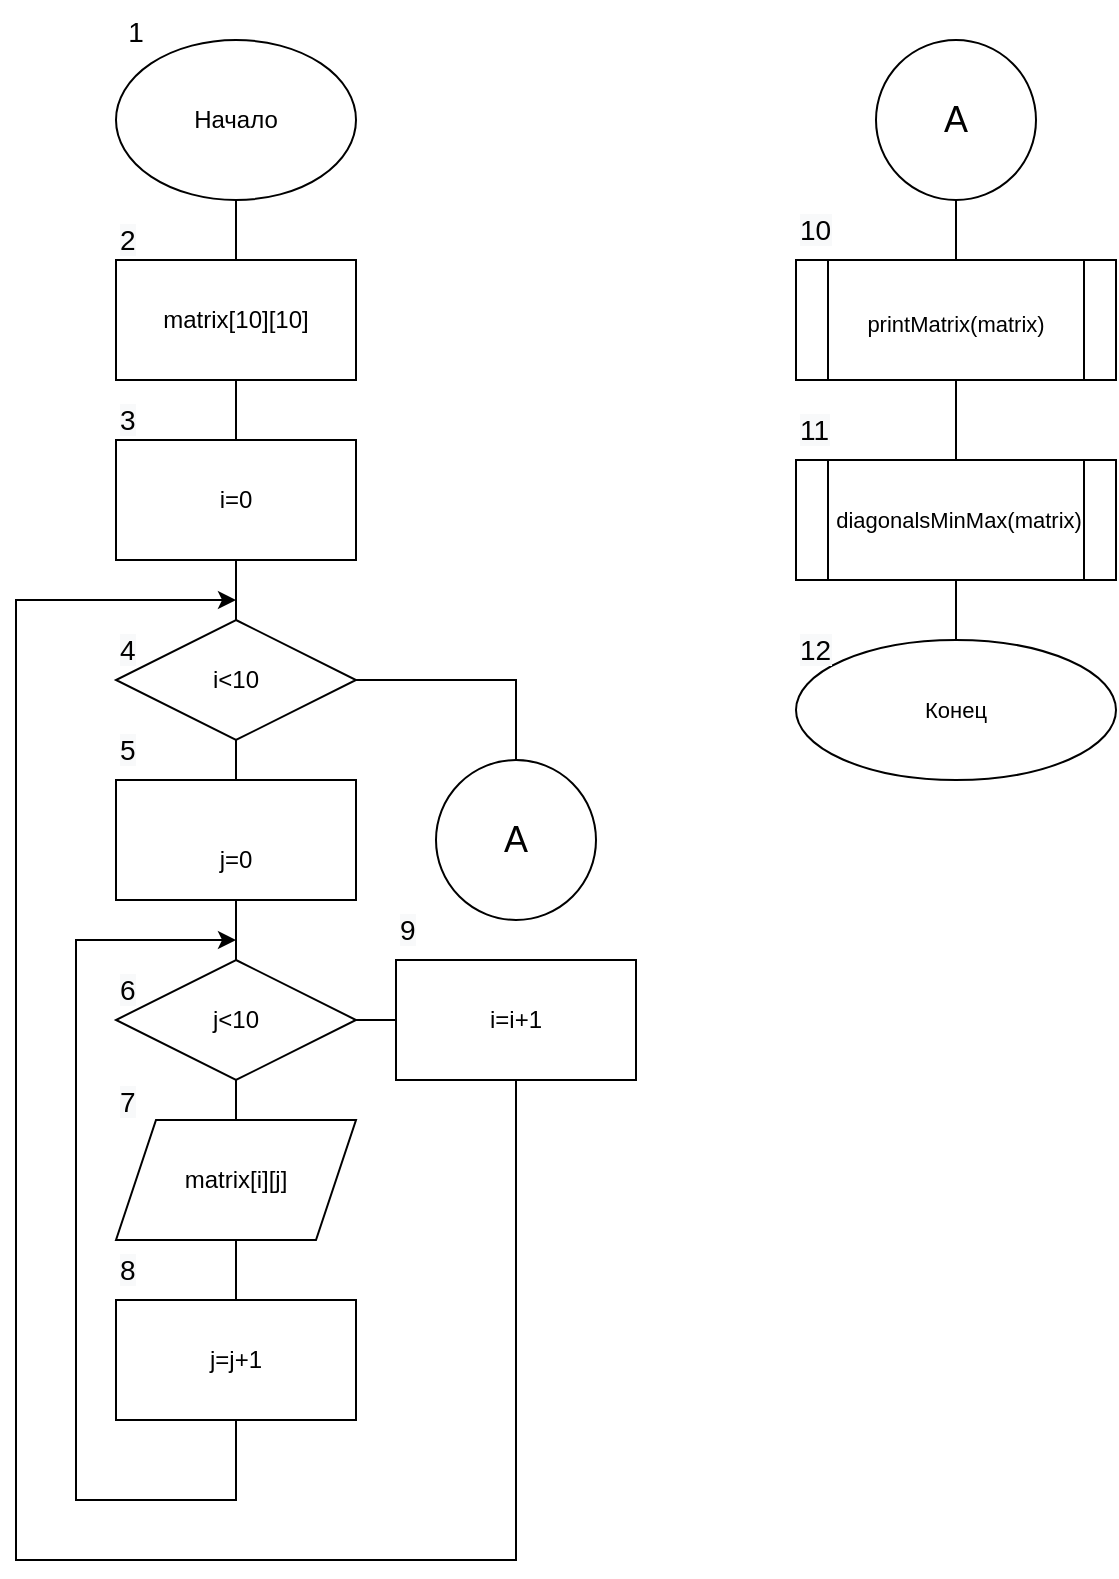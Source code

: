 <mxfile version="20.3.0" type="github" pages="3">
  <diagram id="1MXxQR1t4KhzLeFRlPVY" name="Page-1">
    <mxGraphModel dx="1038" dy="1716" grid="1" gridSize="10" guides="1" tooltips="1" connect="1" arrows="1" fold="1" page="1" pageScale="1" pageWidth="827" pageHeight="1169" math="0" shadow="0">
      <root>
        <mxCell id="0" />
        <mxCell id="1" parent="0" />
        <mxCell id="CyKZug_eMl7w6Z1lYdCM-4" value="Начало" style="ellipse;whiteSpace=wrap;html=1;" parent="1" vertex="1">
          <mxGeometry x="80" y="-1120" width="120" height="80" as="geometry" />
        </mxCell>
        <mxCell id="CyKZug_eMl7w6Z1lYdCM-5" value="" style="rounded=0;whiteSpace=wrap;html=1;" parent="1" vertex="1">
          <mxGeometry x="80" y="-1010" width="120" height="60" as="geometry" />
        </mxCell>
        <mxCell id="CyKZug_eMl7w6Z1lYdCM-8" value="" style="endArrow=none;html=1;rounded=0;exitX=0.5;exitY=0;exitDx=0;exitDy=0;entryX=0.5;entryY=1;entryDx=0;entryDy=0;" parent="1" source="CyKZug_eMl7w6Z1lYdCM-5" target="CyKZug_eMl7w6Z1lYdCM-4" edge="1">
          <mxGeometry width="50" height="50" relative="1" as="geometry">
            <mxPoint x="390" y="-940" as="sourcePoint" />
            <mxPoint x="440" y="-990" as="targetPoint" />
          </mxGeometry>
        </mxCell>
        <mxCell id="CyKZug_eMl7w6Z1lYdCM-10" value="matrix[10][10]" style="text;html=1;strokeColor=none;fillColor=none;align=center;verticalAlign=middle;whiteSpace=wrap;rounded=0;" parent="1" vertex="1">
          <mxGeometry x="100" y="-995" width="80" height="30" as="geometry" />
        </mxCell>
        <mxCell id="CyKZug_eMl7w6Z1lYdCM-11" value="" style="rounded=0;whiteSpace=wrap;html=1;" parent="1" vertex="1">
          <mxGeometry x="80" y="-920" width="120" height="60" as="geometry" />
        </mxCell>
        <mxCell id="CyKZug_eMl7w6Z1lYdCM-13" value="i=0" style="text;html=1;strokeColor=none;fillColor=none;align=center;verticalAlign=middle;whiteSpace=wrap;rounded=0;" parent="1" vertex="1">
          <mxGeometry x="110" y="-905" width="60" height="30" as="geometry" />
        </mxCell>
        <mxCell id="CyKZug_eMl7w6Z1lYdCM-14" value="" style="rounded=0;whiteSpace=wrap;html=1;" parent="1" vertex="1">
          <mxGeometry x="80" y="-750" width="120" height="60" as="geometry" />
        </mxCell>
        <mxCell id="CyKZug_eMl7w6Z1lYdCM-15" value="j=0" style="text;html=1;strokeColor=none;fillColor=none;align=center;verticalAlign=middle;whiteSpace=wrap;rounded=0;" parent="1" vertex="1">
          <mxGeometry x="110" y="-725" width="60" height="30" as="geometry" />
        </mxCell>
        <mxCell id="CyKZug_eMl7w6Z1lYdCM-16" value="i&amp;lt;10" style="rhombus;whiteSpace=wrap;html=1;" parent="1" vertex="1">
          <mxGeometry x="80" y="-830" width="120" height="60" as="geometry" />
        </mxCell>
        <mxCell id="CyKZug_eMl7w6Z1lYdCM-18" value="" style="endArrow=none;html=1;rounded=0;entryX=0.5;entryY=1;entryDx=0;entryDy=0;exitX=0.5;exitY=0;exitDx=0;exitDy=0;" parent="1" source="CyKZug_eMl7w6Z1lYdCM-14" target="CyKZug_eMl7w6Z1lYdCM-16" edge="1">
          <mxGeometry width="50" height="50" relative="1" as="geometry">
            <mxPoint x="390" y="-750" as="sourcePoint" />
            <mxPoint x="440" y="-800" as="targetPoint" />
          </mxGeometry>
        </mxCell>
        <mxCell id="CyKZug_eMl7w6Z1lYdCM-19" value="" style="endArrow=none;html=1;rounded=0;exitX=0.5;exitY=0;exitDx=0;exitDy=0;entryX=0.5;entryY=1;entryDx=0;entryDy=0;" parent="1" source="CyKZug_eMl7w6Z1lYdCM-16" target="CyKZug_eMl7w6Z1lYdCM-11" edge="1">
          <mxGeometry width="50" height="50" relative="1" as="geometry">
            <mxPoint x="390" y="-750" as="sourcePoint" />
            <mxPoint x="440" y="-800" as="targetPoint" />
          </mxGeometry>
        </mxCell>
        <mxCell id="CyKZug_eMl7w6Z1lYdCM-20" value="" style="endArrow=none;html=1;rounded=0;exitX=0.5;exitY=0;exitDx=0;exitDy=0;entryX=0.5;entryY=1;entryDx=0;entryDy=0;" parent="1" source="CyKZug_eMl7w6Z1lYdCM-11" target="CyKZug_eMl7w6Z1lYdCM-5" edge="1">
          <mxGeometry width="50" height="50" relative="1" as="geometry">
            <mxPoint x="390" y="-750" as="sourcePoint" />
            <mxPoint x="440" y="-800" as="targetPoint" />
          </mxGeometry>
        </mxCell>
        <mxCell id="CyKZug_eMl7w6Z1lYdCM-21" value="j&amp;lt;10" style="rhombus;whiteSpace=wrap;html=1;" parent="1" vertex="1">
          <mxGeometry x="80" y="-660" width="120" height="60" as="geometry" />
        </mxCell>
        <mxCell id="CyKZug_eMl7w6Z1lYdCM-22" value="matrix[i][j]" style="shape=parallelogram;perimeter=parallelogramPerimeter;whiteSpace=wrap;html=1;fixedSize=1;" parent="1" vertex="1">
          <mxGeometry x="80" y="-580" width="120" height="60" as="geometry" />
        </mxCell>
        <mxCell id="CyKZug_eMl7w6Z1lYdCM-34" style="edgeStyle=none;rounded=0;orthogonalLoop=1;jettySize=auto;html=1;exitX=0.5;exitY=1;exitDx=0;exitDy=0;" parent="1" source="CyKZug_eMl7w6Z1lYdCM-23" edge="1">
          <mxGeometry relative="1" as="geometry">
            <mxPoint x="140" y="-670" as="targetPoint" />
            <Array as="points">
              <mxPoint x="140" y="-390" />
              <mxPoint x="60" y="-390" />
              <mxPoint x="60" y="-670" />
            </Array>
          </mxGeometry>
        </mxCell>
        <mxCell id="CyKZug_eMl7w6Z1lYdCM-23" value="j=j+1" style="rounded=0;whiteSpace=wrap;html=1;" parent="1" vertex="1">
          <mxGeometry x="80" y="-490" width="120" height="60" as="geometry" />
        </mxCell>
        <mxCell id="CyKZug_eMl7w6Z1lYdCM-37" style="edgeStyle=none;rounded=0;orthogonalLoop=1;jettySize=auto;html=1;exitX=0.5;exitY=1;exitDx=0;exitDy=0;" parent="1" source="CyKZug_eMl7w6Z1lYdCM-24" edge="1">
          <mxGeometry relative="1" as="geometry">
            <mxPoint x="140" y="-840" as="targetPoint" />
            <Array as="points">
              <mxPoint x="280" y="-360" />
              <mxPoint x="30" y="-360" />
              <mxPoint x="30" y="-840" />
            </Array>
          </mxGeometry>
        </mxCell>
        <mxCell id="CyKZug_eMl7w6Z1lYdCM-24" value="i=i+1" style="rounded=0;whiteSpace=wrap;html=1;" parent="1" vertex="1">
          <mxGeometry x="220" y="-660" width="120" height="60" as="geometry" />
        </mxCell>
        <mxCell id="CyKZug_eMl7w6Z1lYdCM-28" value="" style="endArrow=none;html=1;rounded=0;exitX=0.5;exitY=1;exitDx=0;exitDy=0;entryX=0.5;entryY=0;entryDx=0;entryDy=0;" parent="1" source="CyKZug_eMl7w6Z1lYdCM-21" target="CyKZug_eMl7w6Z1lYdCM-22" edge="1">
          <mxGeometry width="50" height="50" relative="1" as="geometry">
            <mxPoint x="390" y="-510" as="sourcePoint" />
            <mxPoint x="440" y="-560" as="targetPoint" />
          </mxGeometry>
        </mxCell>
        <mxCell id="CyKZug_eMl7w6Z1lYdCM-30" value="" style="endArrow=none;html=1;rounded=0;exitX=0.5;exitY=1;exitDx=0;exitDy=0;entryX=0.5;entryY=0;entryDx=0;entryDy=0;" parent="1" source="CyKZug_eMl7w6Z1lYdCM-22" target="CyKZug_eMl7w6Z1lYdCM-23" edge="1">
          <mxGeometry width="50" height="50" relative="1" as="geometry">
            <mxPoint x="390" y="-510" as="sourcePoint" />
            <mxPoint x="440" y="-560" as="targetPoint" />
          </mxGeometry>
        </mxCell>
        <mxCell id="CyKZug_eMl7w6Z1lYdCM-35" value="" style="endArrow=none;html=1;rounded=0;exitX=0.5;exitY=0;exitDx=0;exitDy=0;entryX=0.5;entryY=1;entryDx=0;entryDy=0;" parent="1" source="CyKZug_eMl7w6Z1lYdCM-21" target="CyKZug_eMl7w6Z1lYdCM-14" edge="1">
          <mxGeometry width="50" height="50" relative="1" as="geometry">
            <mxPoint x="390" y="-510" as="sourcePoint" />
            <mxPoint x="440" y="-560" as="targetPoint" />
          </mxGeometry>
        </mxCell>
        <mxCell id="CyKZug_eMl7w6Z1lYdCM-36" value="" style="endArrow=none;html=1;rounded=0;exitX=1;exitY=0.5;exitDx=0;exitDy=0;entryX=0;entryY=0.5;entryDx=0;entryDy=0;" parent="1" source="CyKZug_eMl7w6Z1lYdCM-21" target="CyKZug_eMl7w6Z1lYdCM-24" edge="1">
          <mxGeometry width="50" height="50" relative="1" as="geometry">
            <mxPoint x="390" y="-610" as="sourcePoint" />
            <mxPoint x="440" y="-660" as="targetPoint" />
          </mxGeometry>
        </mxCell>
        <mxCell id="CyKZug_eMl7w6Z1lYdCM-38" value="" style="endArrow=none;html=1;rounded=0;exitX=1;exitY=0.5;exitDx=0;exitDy=0;entryX=0.5;entryY=0;entryDx=0;entryDy=0;" parent="1" source="CyKZug_eMl7w6Z1lYdCM-16" target="CyKZug_eMl7w6Z1lYdCM-39" edge="1">
          <mxGeometry width="50" height="50" relative="1" as="geometry">
            <mxPoint x="390" y="-710" as="sourcePoint" />
            <mxPoint x="320" y="-770" as="targetPoint" />
            <Array as="points">
              <mxPoint x="280" y="-800" />
            </Array>
          </mxGeometry>
        </mxCell>
        <mxCell id="CyKZug_eMl7w6Z1lYdCM-39" value="&lt;font style=&quot;font-size: 18px;&quot;&gt;A&lt;/font&gt;" style="ellipse;whiteSpace=wrap;html=1;aspect=fixed;" parent="1" vertex="1">
          <mxGeometry x="240" y="-760" width="80" height="80" as="geometry" />
        </mxCell>
        <mxCell id="CyKZug_eMl7w6Z1lYdCM-40" value="A" style="ellipse;whiteSpace=wrap;html=1;aspect=fixed;fontSize=18;" parent="1" vertex="1">
          <mxGeometry x="460" y="-1120" width="80" height="80" as="geometry" />
        </mxCell>
        <mxCell id="CyKZug_eMl7w6Z1lYdCM-41" value="&lt;font style=&quot;font-size: 11px;&quot;&gt;printMatrix(matrix)&lt;/font&gt;" style="shape=process;whiteSpace=wrap;html=1;backgroundOutline=1;fontSize=18;" parent="1" vertex="1">
          <mxGeometry x="420" y="-1010" width="160" height="60" as="geometry" />
        </mxCell>
        <mxCell id="CyKZug_eMl7w6Z1lYdCM-42" value="&amp;nbsp;diagonalsMinMax(matrix)" style="shape=process;whiteSpace=wrap;html=1;backgroundOutline=1;fontSize=11;" parent="1" vertex="1">
          <mxGeometry x="420" y="-910" width="160" height="60" as="geometry" />
        </mxCell>
        <mxCell id="CyKZug_eMl7w6Z1lYdCM-44" value="" style="endArrow=none;html=1;rounded=0;fontSize=11;exitX=0.5;exitY=1;exitDx=0;exitDy=0;entryX=0.5;entryY=0;entryDx=0;entryDy=0;" parent="1" source="CyKZug_eMl7w6Z1lYdCM-40" target="CyKZug_eMl7w6Z1lYdCM-41" edge="1">
          <mxGeometry width="50" height="50" relative="1" as="geometry">
            <mxPoint x="390" y="-810" as="sourcePoint" />
            <mxPoint x="440" y="-860" as="targetPoint" />
          </mxGeometry>
        </mxCell>
        <mxCell id="CyKZug_eMl7w6Z1lYdCM-45" value="" style="endArrow=none;html=1;rounded=0;fontSize=11;entryX=0.5;entryY=1;entryDx=0;entryDy=0;exitX=0.5;exitY=0;exitDx=0;exitDy=0;" parent="1" source="CyKZug_eMl7w6Z1lYdCM-42" target="CyKZug_eMl7w6Z1lYdCM-41" edge="1">
          <mxGeometry width="50" height="50" relative="1" as="geometry">
            <mxPoint x="390" y="-810" as="sourcePoint" />
            <mxPoint x="440" y="-860" as="targetPoint" />
          </mxGeometry>
        </mxCell>
        <mxCell id="CyKZug_eMl7w6Z1lYdCM-46" value="&lt;font style=&quot;font-size: 11px;&quot;&gt;Конец&lt;/font&gt;" style="ellipse;whiteSpace=wrap;html=1;fontSize=11;" parent="1" vertex="1">
          <mxGeometry x="420" y="-820" width="160" height="70" as="geometry" />
        </mxCell>
        <mxCell id="CyKZug_eMl7w6Z1lYdCM-47" value="" style="endArrow=none;html=1;rounded=0;fontSize=11;exitX=0.5;exitY=0;exitDx=0;exitDy=0;entryX=0.5;entryY=1;entryDx=0;entryDy=0;" parent="1" source="CyKZug_eMl7w6Z1lYdCM-46" target="CyKZug_eMl7w6Z1lYdCM-42" edge="1">
          <mxGeometry width="50" height="50" relative="1" as="geometry">
            <mxPoint x="390" y="-810" as="sourcePoint" />
            <mxPoint x="440" y="-860" as="targetPoint" />
          </mxGeometry>
        </mxCell>
        <mxCell id="tGJoKNRGr2ELQhd_dKFW-1" value="&lt;span style=&quot;font-size: 14px;&quot;&gt;1&lt;/span&gt;" style="text;html=1;strokeColor=none;fillColor=none;align=center;verticalAlign=middle;whiteSpace=wrap;rounded=0;fontSize=18;" vertex="1" parent="1">
          <mxGeometry x="60" y="-1140" width="60" height="30" as="geometry" />
        </mxCell>
        <mxCell id="tGJoKNRGr2ELQhd_dKFW-2" value="&lt;span style=&quot;color: rgb(0, 0, 0); font-family: Helvetica; font-size: 14px; font-style: normal; font-variant-ligatures: normal; font-variant-caps: normal; font-weight: 400; letter-spacing: normal; orphans: 2; text-align: center; text-indent: 0px; text-transform: none; widows: 2; word-spacing: 0px; -webkit-text-stroke-width: 0px; background-color: rgb(248, 249, 250); text-decoration-thickness: initial; text-decoration-style: initial; text-decoration-color: initial; float: none; display: inline !important;&quot;&gt;2&lt;/span&gt;" style="text;whiteSpace=wrap;html=1;fontSize=14;" vertex="1" parent="1">
          <mxGeometry x="80" y="-1035" width="40" height="40" as="geometry" />
        </mxCell>
        <mxCell id="tGJoKNRGr2ELQhd_dKFW-3" value="&lt;span style=&quot;color: rgb(0, 0, 0); font-family: Helvetica; font-size: 14px; font-style: normal; font-variant-ligatures: normal; font-variant-caps: normal; font-weight: 400; letter-spacing: normal; orphans: 2; text-align: center; text-indent: 0px; text-transform: none; widows: 2; word-spacing: 0px; -webkit-text-stroke-width: 0px; background-color: rgb(248, 249, 250); text-decoration-thickness: initial; text-decoration-style: initial; text-decoration-color: initial; float: none; display: inline !important;&quot;&gt;3&lt;/span&gt;" style="text;whiteSpace=wrap;html=1;fontSize=14;" vertex="1" parent="1">
          <mxGeometry x="80" y="-945" width="40" height="40" as="geometry" />
        </mxCell>
        <mxCell id="tGJoKNRGr2ELQhd_dKFW-4" value="&lt;span style=&quot;color: rgb(0, 0, 0); font-family: Helvetica; font-size: 14px; font-style: normal; font-variant-ligatures: normal; font-variant-caps: normal; font-weight: 400; letter-spacing: normal; orphans: 2; text-align: center; text-indent: 0px; text-transform: none; widows: 2; word-spacing: 0px; -webkit-text-stroke-width: 0px; background-color: rgb(248, 249, 250); text-decoration-thickness: initial; text-decoration-style: initial; text-decoration-color: initial; float: none; display: inline !important;&quot;&gt;4&lt;/span&gt;" style="text;whiteSpace=wrap;html=1;fontSize=14;" vertex="1" parent="1">
          <mxGeometry x="80" y="-830" width="40" height="40" as="geometry" />
        </mxCell>
        <mxCell id="tGJoKNRGr2ELQhd_dKFW-5" value="&lt;span style=&quot;color: rgb(0, 0, 0); font-family: Helvetica; font-size: 14px; font-style: normal; font-variant-ligatures: normal; font-variant-caps: normal; font-weight: 400; letter-spacing: normal; orphans: 2; text-align: center; text-indent: 0px; text-transform: none; widows: 2; word-spacing: 0px; -webkit-text-stroke-width: 0px; background-color: rgb(248, 249, 250); text-decoration-thickness: initial; text-decoration-style: initial; text-decoration-color: initial; float: none; display: inline !important;&quot;&gt;5&lt;/span&gt;" style="text;whiteSpace=wrap;html=1;fontSize=14;" vertex="1" parent="1">
          <mxGeometry x="80" y="-780" width="40" height="40" as="geometry" />
        </mxCell>
        <mxCell id="tGJoKNRGr2ELQhd_dKFW-6" value="&lt;span style=&quot;color: rgb(0, 0, 0); font-family: Helvetica; font-size: 14px; font-style: normal; font-variant-ligatures: normal; font-variant-caps: normal; font-weight: 400; letter-spacing: normal; orphans: 2; text-align: center; text-indent: 0px; text-transform: none; widows: 2; word-spacing: 0px; -webkit-text-stroke-width: 0px; background-color: rgb(248, 249, 250); text-decoration-thickness: initial; text-decoration-style: initial; text-decoration-color: initial; float: none; display: inline !important;&quot;&gt;6&lt;/span&gt;" style="text;whiteSpace=wrap;html=1;fontSize=14;" vertex="1" parent="1">
          <mxGeometry x="80" y="-660" width="40" height="40" as="geometry" />
        </mxCell>
        <mxCell id="tGJoKNRGr2ELQhd_dKFW-7" value="&lt;span style=&quot;color: rgb(0, 0, 0); font-family: Helvetica; font-size: 14px; font-style: normal; font-variant-ligatures: normal; font-variant-caps: normal; font-weight: 400; letter-spacing: normal; orphans: 2; text-align: center; text-indent: 0px; text-transform: none; widows: 2; word-spacing: 0px; -webkit-text-stroke-width: 0px; background-color: rgb(248, 249, 250); text-decoration-thickness: initial; text-decoration-style: initial; text-decoration-color: initial; float: none; display: inline !important;&quot;&gt;7&lt;/span&gt;" style="text;whiteSpace=wrap;html=1;fontSize=14;" vertex="1" parent="1">
          <mxGeometry x="80" y="-604" width="40" height="40" as="geometry" />
        </mxCell>
        <mxCell id="tGJoKNRGr2ELQhd_dKFW-8" value="&lt;span style=&quot;color: rgb(0, 0, 0); font-family: Helvetica; font-size: 14px; font-style: normal; font-variant-ligatures: normal; font-variant-caps: normal; font-weight: 400; letter-spacing: normal; orphans: 2; text-align: center; text-indent: 0px; text-transform: none; widows: 2; word-spacing: 0px; -webkit-text-stroke-width: 0px; background-color: rgb(248, 249, 250); text-decoration-thickness: initial; text-decoration-style: initial; text-decoration-color: initial; float: none; display: inline !important;&quot;&gt;8&lt;/span&gt;" style="text;whiteSpace=wrap;html=1;fontSize=14;" vertex="1" parent="1">
          <mxGeometry x="80" y="-520" width="40" height="40" as="geometry" />
        </mxCell>
        <mxCell id="tGJoKNRGr2ELQhd_dKFW-10" value="&lt;span style=&quot;color: rgb(0, 0, 0); font-family: Helvetica; font-size: 14px; font-style: normal; font-variant-ligatures: normal; font-variant-caps: normal; font-weight: 400; letter-spacing: normal; orphans: 2; text-align: center; text-indent: 0px; text-transform: none; widows: 2; word-spacing: 0px; -webkit-text-stroke-width: 0px; background-color: rgb(248, 249, 250); text-decoration-thickness: initial; text-decoration-style: initial; text-decoration-color: initial; float: none; display: inline !important;&quot;&gt;9&lt;/span&gt;" style="text;whiteSpace=wrap;html=1;fontSize=14;" vertex="1" parent="1">
          <mxGeometry x="220" y="-690" width="40" height="40" as="geometry" />
        </mxCell>
        <mxCell id="tGJoKNRGr2ELQhd_dKFW-11" value="&lt;span style=&quot;color: rgb(0, 0, 0); font-family: Helvetica; font-size: 14px; font-style: normal; font-variant-ligatures: normal; font-variant-caps: normal; font-weight: 400; letter-spacing: normal; orphans: 2; text-align: center; text-indent: 0px; text-transform: none; widows: 2; word-spacing: 0px; -webkit-text-stroke-width: 0px; background-color: rgb(248, 249, 250); text-decoration-thickness: initial; text-decoration-style: initial; text-decoration-color: initial; float: none; display: inline !important;&quot;&gt;10&lt;/span&gt;" style="text;whiteSpace=wrap;html=1;fontSize=14;" vertex="1" parent="1">
          <mxGeometry x="420" y="-1040" width="40" height="40" as="geometry" />
        </mxCell>
        <mxCell id="tGJoKNRGr2ELQhd_dKFW-12" value="&lt;span style=&quot;color: rgb(0, 0, 0); font-family: Helvetica; font-size: 14px; font-style: normal; font-variant-ligatures: normal; font-variant-caps: normal; font-weight: 400; letter-spacing: normal; orphans: 2; text-align: center; text-indent: 0px; text-transform: none; widows: 2; word-spacing: 0px; -webkit-text-stroke-width: 0px; background-color: rgb(248, 249, 250); text-decoration-thickness: initial; text-decoration-style: initial; text-decoration-color: initial; float: none; display: inline !important;&quot;&gt;11&lt;/span&gt;" style="text;whiteSpace=wrap;html=1;fontSize=14;" vertex="1" parent="1">
          <mxGeometry x="420" y="-940" width="40" height="40" as="geometry" />
        </mxCell>
        <mxCell id="tGJoKNRGr2ELQhd_dKFW-13" value="&lt;span style=&quot;color: rgb(0, 0, 0); font-family: Helvetica; font-size: 14px; font-style: normal; font-variant-ligatures: normal; font-variant-caps: normal; font-weight: 400; letter-spacing: normal; orphans: 2; text-align: center; text-indent: 0px; text-transform: none; widows: 2; word-spacing: 0px; -webkit-text-stroke-width: 0px; background-color: rgb(248, 249, 250); text-decoration-thickness: initial; text-decoration-style: initial; text-decoration-color: initial; float: none; display: inline !important;&quot;&gt;12&lt;/span&gt;" style="text;whiteSpace=wrap;html=1;fontSize=14;" vertex="1" parent="1">
          <mxGeometry x="420" y="-830" width="40" height="40" as="geometry" />
        </mxCell>
      </root>
    </mxGraphModel>
  </diagram>
  <diagram id="YRttyqy2Ba4MNuOloOUo" name="Page-2">
    <mxGraphModel dx="1038" dy="1716" grid="1" gridSize="10" guides="1" tooltips="1" connect="1" arrows="1" fold="1" page="1" pageScale="1" pageWidth="827" pageHeight="1169" math="0" shadow="0">
      <root>
        <mxCell id="0" />
        <mxCell id="1" parent="0" />
        <mxCell id="Y5o_uo8ENSqjdG4YeVco-1" value="" style="rounded=0;whiteSpace=wrap;html=1;" parent="1" vertex="1">
          <mxGeometry x="240" y="-920" width="160" height="60" as="geometry" />
        </mxCell>
        <mxCell id="Y5o_uo8ENSqjdG4YeVco-2" value="i=0" style="text;html=1;strokeColor=none;fillColor=none;align=center;verticalAlign=middle;whiteSpace=wrap;rounded=0;" parent="1" vertex="1">
          <mxGeometry x="290" y="-905" width="60" height="30" as="geometry" />
        </mxCell>
        <mxCell id="Y5o_uo8ENSqjdG4YeVco-3" value="" style="rounded=0;whiteSpace=wrap;html=1;" parent="1" vertex="1">
          <mxGeometry x="240" y="-740" width="160" height="60" as="geometry" />
        </mxCell>
        <mxCell id="Y5o_uo8ENSqjdG4YeVco-4" value="j=0" style="text;html=1;strokeColor=none;fillColor=none;align=center;verticalAlign=middle;whiteSpace=wrap;rounded=0;" parent="1" vertex="1">
          <mxGeometry x="290" y="-715" width="60" height="30" as="geometry" />
        </mxCell>
        <mxCell id="Y5o_uo8ENSqjdG4YeVco-5" value="i&amp;lt;10" style="rhombus;whiteSpace=wrap;html=1;" parent="1" vertex="1">
          <mxGeometry x="240" y="-820" width="160" height="60" as="geometry" />
        </mxCell>
        <mxCell id="Y5o_uo8ENSqjdG4YeVco-6" value="" style="endArrow=none;html=1;rounded=0;entryX=0.5;entryY=1;entryDx=0;entryDy=0;exitX=0.5;exitY=0;exitDx=0;exitDy=0;" parent="1" source="Y5o_uo8ENSqjdG4YeVco-3" target="Y5o_uo8ENSqjdG4YeVco-5" edge="1">
          <mxGeometry width="50" height="50" relative="1" as="geometry">
            <mxPoint x="570" y="-740" as="sourcePoint" />
            <mxPoint x="620" y="-790" as="targetPoint" />
          </mxGeometry>
        </mxCell>
        <mxCell id="Y5o_uo8ENSqjdG4YeVco-7" value="" style="endArrow=none;html=1;rounded=0;exitX=0.5;exitY=0;exitDx=0;exitDy=0;entryX=0.5;entryY=1;entryDx=0;entryDy=0;" parent="1" source="Y5o_uo8ENSqjdG4YeVco-5" target="Y5o_uo8ENSqjdG4YeVco-1" edge="1">
          <mxGeometry width="50" height="50" relative="1" as="geometry">
            <mxPoint x="570" y="-740" as="sourcePoint" />
            <mxPoint x="620" y="-790" as="targetPoint" />
          </mxGeometry>
        </mxCell>
        <mxCell id="Y5o_uo8ENSqjdG4YeVco-8" value="j&amp;lt;10" style="rhombus;whiteSpace=wrap;html=1;" parent="1" vertex="1">
          <mxGeometry x="240" y="-650" width="160" height="60" as="geometry" />
        </mxCell>
        <mxCell id="Y5o_uo8ENSqjdG4YeVco-9" value="matrix[i][j]" style="shape=parallelogram;perimeter=parallelogramPerimeter;whiteSpace=wrap;html=1;fixedSize=1;" parent="1" vertex="1">
          <mxGeometry x="240" y="-570" width="160" height="60" as="geometry" />
        </mxCell>
        <mxCell id="Y5o_uo8ENSqjdG4YeVco-10" style="edgeStyle=none;rounded=0;orthogonalLoop=1;jettySize=auto;html=1;exitX=0.5;exitY=1;exitDx=0;exitDy=0;" parent="1" source="Y5o_uo8ENSqjdG4YeVco-11" edge="1">
          <mxGeometry relative="1" as="geometry">
            <mxPoint x="320" y="-660" as="targetPoint" />
            <Array as="points">
              <mxPoint x="320" y="-390" />
              <mxPoint x="220" y="-390" />
              <mxPoint x="220" y="-660" />
            </Array>
          </mxGeometry>
        </mxCell>
        <mxCell id="Y5o_uo8ENSqjdG4YeVco-11" value="j=j+1" style="rounded=0;whiteSpace=wrap;html=1;" parent="1" vertex="1">
          <mxGeometry x="240" y="-480" width="160" height="60" as="geometry" />
        </mxCell>
        <mxCell id="Y5o_uo8ENSqjdG4YeVco-12" style="edgeStyle=none;rounded=0;orthogonalLoop=1;jettySize=auto;html=1;exitX=0.5;exitY=1;exitDx=0;exitDy=0;" parent="1" source="Y5o_uo8ENSqjdG4YeVco-13" edge="1">
          <mxGeometry relative="1" as="geometry">
            <mxPoint x="320" y="-830" as="targetPoint" />
            <Array as="points">
              <mxPoint x="500" y="-370" />
              <mxPoint x="200" y="-370" />
              <mxPoint x="200" y="-830" />
            </Array>
          </mxGeometry>
        </mxCell>
        <mxCell id="Y5o_uo8ENSqjdG4YeVco-13" value="i=i+1" style="rounded=0;whiteSpace=wrap;html=1;" parent="1" vertex="1">
          <mxGeometry x="420" y="-650" width="160" height="60" as="geometry" />
        </mxCell>
        <mxCell id="Y5o_uo8ENSqjdG4YeVco-14" value="" style="endArrow=none;html=1;rounded=0;exitX=0.5;exitY=1;exitDx=0;exitDy=0;entryX=0.5;entryY=0;entryDx=0;entryDy=0;" parent="1" source="Y5o_uo8ENSqjdG4YeVco-8" target="Y5o_uo8ENSqjdG4YeVco-9" edge="1">
          <mxGeometry width="50" height="50" relative="1" as="geometry">
            <mxPoint x="570" y="-500" as="sourcePoint" />
            <mxPoint x="620" y="-550" as="targetPoint" />
          </mxGeometry>
        </mxCell>
        <mxCell id="Y5o_uo8ENSqjdG4YeVco-15" value="" style="endArrow=none;html=1;rounded=0;exitX=0.5;exitY=1;exitDx=0;exitDy=0;entryX=0.5;entryY=0;entryDx=0;entryDy=0;" parent="1" source="Y5o_uo8ENSqjdG4YeVco-9" target="Y5o_uo8ENSqjdG4YeVco-11" edge="1">
          <mxGeometry width="50" height="50" relative="1" as="geometry">
            <mxPoint x="570" y="-500" as="sourcePoint" />
            <mxPoint x="620" y="-550" as="targetPoint" />
          </mxGeometry>
        </mxCell>
        <mxCell id="Y5o_uo8ENSqjdG4YeVco-16" value="" style="endArrow=none;html=1;rounded=0;exitX=0.5;exitY=0;exitDx=0;exitDy=0;entryX=0.5;entryY=1;entryDx=0;entryDy=0;" parent="1" source="Y5o_uo8ENSqjdG4YeVco-8" target="Y5o_uo8ENSqjdG4YeVco-3" edge="1">
          <mxGeometry width="50" height="50" relative="1" as="geometry">
            <mxPoint x="570" y="-500" as="sourcePoint" />
            <mxPoint x="620" y="-550" as="targetPoint" />
          </mxGeometry>
        </mxCell>
        <mxCell id="Y5o_uo8ENSqjdG4YeVco-17" value="" style="endArrow=none;html=1;rounded=0;exitX=1;exitY=0.5;exitDx=0;exitDy=0;entryX=0;entryY=0.5;entryDx=0;entryDy=0;" parent="1" source="Y5o_uo8ENSqjdG4YeVco-8" target="Y5o_uo8ENSqjdG4YeVco-13" edge="1">
          <mxGeometry width="50" height="50" relative="1" as="geometry">
            <mxPoint x="570" y="-600" as="sourcePoint" />
            <mxPoint x="620" y="-650" as="targetPoint" />
          </mxGeometry>
        </mxCell>
        <mxCell id="Y5o_uo8ENSqjdG4YeVco-18" value="" style="endArrow=none;html=1;rounded=0;exitX=1;exitY=0.5;exitDx=0;exitDy=0;" parent="1" source="Y5o_uo8ENSqjdG4YeVco-5" edge="1">
          <mxGeometry width="50" height="50" relative="1" as="geometry">
            <mxPoint x="570" y="-700" as="sourcePoint" />
            <mxPoint x="500" y="-760" as="targetPoint" />
            <Array as="points">
              <mxPoint x="500" y="-790" />
            </Array>
          </mxGeometry>
        </mxCell>
        <mxCell id="Mac2xJaLCtgPkS7XNPWy-1" value="printMatrix(int matrix[10][10])" style="ellipse;whiteSpace=wrap;html=1;fontSize=11;" parent="1" vertex="1">
          <mxGeometry x="240" y="-1010" width="160" height="70" as="geometry" />
        </mxCell>
        <mxCell id="Mac2xJaLCtgPkS7XNPWy-3" value="Конец" style="ellipse;whiteSpace=wrap;html=1;fontSize=11;" parent="1" vertex="1">
          <mxGeometry x="420" y="-760" width="160" height="70" as="geometry" />
        </mxCell>
        <mxCell id="Mac2xJaLCtgPkS7XNPWy-4" value="" style="endArrow=none;html=1;rounded=0;fontSize=11;entryX=0.5;entryY=1;entryDx=0;entryDy=0;exitX=0.5;exitY=0;exitDx=0;exitDy=0;" parent="1" source="Y5o_uo8ENSqjdG4YeVco-1" target="Mac2xJaLCtgPkS7XNPWy-1" edge="1">
          <mxGeometry width="50" height="50" relative="1" as="geometry">
            <mxPoint x="90" y="-900" as="sourcePoint" />
            <mxPoint x="140" y="-950" as="targetPoint" />
          </mxGeometry>
        </mxCell>
        <mxCell id="3DoI-zRPFKKXqYBMyMtr-1" value="&lt;span style=&quot;color: rgb(0, 0, 0); font-family: Helvetica; font-size: 14px; font-style: normal; font-variant-ligatures: normal; font-variant-caps: normal; font-weight: 400; letter-spacing: normal; orphans: 2; text-align: center; text-indent: 0px; text-transform: none; widows: 2; word-spacing: 0px; -webkit-text-stroke-width: 0px; background-color: rgb(248, 249, 250); text-decoration-thickness: initial; text-decoration-style: initial; text-decoration-color: initial; float: none; display: inline !important;&quot;&gt;13&lt;/span&gt;" style="text;whiteSpace=wrap;html=1;fontSize=14;" vertex="1" parent="1">
          <mxGeometry x="250" y="-945" height="40" as="geometry" />
        </mxCell>
        <mxCell id="lsn80cibgsQnazsczWAg-1" value="&lt;span style=&quot;color: rgb(0, 0, 0); font-family: Helvetica; font-size: 14px; font-style: normal; font-variant-ligatures: normal; font-variant-caps: normal; font-weight: 400; letter-spacing: normal; orphans: 2; text-align: center; text-indent: 0px; text-transform: none; widows: 2; word-spacing: 0px; -webkit-text-stroke-width: 0px; background-color: rgb(248, 249, 250); text-decoration-thickness: initial; text-decoration-style: initial; text-decoration-color: initial; float: none; display: inline !important;&quot;&gt;14&lt;/span&gt;" style="text;whiteSpace=wrap;html=1;fontSize=14;" vertex="1" parent="1">
          <mxGeometry x="240" y="-820" width="40" height="40" as="geometry" />
        </mxCell>
        <mxCell id="lsn80cibgsQnazsczWAg-2" value="&lt;div style=&quot;text-align: center;&quot;&gt;15&lt;/div&gt;" style="text;whiteSpace=wrap;html=1;fontSize=14;" vertex="1" parent="1">
          <mxGeometry x="240" y="-770" width="40" height="40" as="geometry" />
        </mxCell>
        <mxCell id="lsn80cibgsQnazsczWAg-3" value="&lt;span style=&quot;color: rgb(0, 0, 0); font-family: Helvetica; font-size: 14px; font-style: normal; font-variant-ligatures: normal; font-variant-caps: normal; font-weight: 400; letter-spacing: normal; orphans: 2; text-align: center; text-indent: 0px; text-transform: none; widows: 2; word-spacing: 0px; -webkit-text-stroke-width: 0px; background-color: rgb(248, 249, 250); text-decoration-thickness: initial; text-decoration-style: initial; text-decoration-color: initial; float: none; display: inline !important;&quot;&gt;16&lt;/span&gt;" style="text;whiteSpace=wrap;html=1;fontSize=14;" vertex="1" parent="1">
          <mxGeometry x="240" y="-650" width="40" height="40" as="geometry" />
        </mxCell>
        <mxCell id="lsn80cibgsQnazsczWAg-4" value="&lt;span style=&quot;color: rgb(0, 0, 0); font-family: Helvetica; font-size: 14px; font-style: normal; font-variant-ligatures: normal; font-variant-caps: normal; font-weight: 400; letter-spacing: normal; orphans: 2; text-align: center; text-indent: 0px; text-transform: none; widows: 2; word-spacing: 0px; -webkit-text-stroke-width: 0px; background-color: rgb(248, 249, 250); text-decoration-thickness: initial; text-decoration-style: initial; text-decoration-color: initial; float: none; display: inline !important;&quot;&gt;17&lt;/span&gt;" style="text;whiteSpace=wrap;html=1;fontSize=14;" vertex="1" parent="1">
          <mxGeometry x="240" y="-590" width="40" height="40" as="geometry" />
        </mxCell>
        <mxCell id="lsn80cibgsQnazsczWAg-5" value="&lt;span style=&quot;color: rgb(0, 0, 0); font-family: Helvetica; font-size: 14px; font-style: normal; font-variant-ligatures: normal; font-variant-caps: normal; font-weight: 400; letter-spacing: normal; orphans: 2; text-align: center; text-indent: 0px; text-transform: none; widows: 2; word-spacing: 0px; -webkit-text-stroke-width: 0px; background-color: rgb(248, 249, 250); text-decoration-thickness: initial; text-decoration-style: initial; text-decoration-color: initial; float: none; display: inline !important;&quot;&gt;18&lt;/span&gt;" style="text;whiteSpace=wrap;html=1;fontSize=14;" vertex="1" parent="1">
          <mxGeometry x="240" y="-510" width="40" height="40" as="geometry" />
        </mxCell>
        <mxCell id="lsn80cibgsQnazsczWAg-6" value="&lt;span style=&quot;color: rgb(0, 0, 0); font-family: Helvetica; font-size: 14px; font-style: normal; font-variant-ligatures: normal; font-variant-caps: normal; font-weight: 400; letter-spacing: normal; orphans: 2; text-align: center; text-indent: 0px; text-transform: none; widows: 2; word-spacing: 0px; -webkit-text-stroke-width: 0px; background-color: rgb(248, 249, 250); text-decoration-thickness: initial; text-decoration-style: initial; text-decoration-color: initial; float: none; display: inline !important;&quot;&gt;19&lt;/span&gt;" style="text;whiteSpace=wrap;html=1;fontSize=14;" vertex="1" parent="1">
          <mxGeometry x="414" y="-680" width="40" height="40" as="geometry" />
        </mxCell>
      </root>
    </mxGraphModel>
  </diagram>
  <diagram id="dBgsFoUH9Z-WMiMNJNLW" name="Page-3">
    <mxGraphModel dx="1221" dy="1813" grid="1" gridSize="10" guides="1" tooltips="1" connect="1" arrows="1" fold="1" page="1" pageScale="1" pageWidth="827" pageHeight="1169" math="0" shadow="0">
      <root>
        <mxCell id="0" />
        <mxCell id="1" parent="0" />
        <mxCell id="2hTFmVIW4Jd26uyD2nNo-1" value="" style="rounded=0;whiteSpace=wrap;html=1;" vertex="1" parent="1">
          <mxGeometry x="240" y="-350" width="160" height="60" as="geometry" />
        </mxCell>
        <mxCell id="2hTFmVIW4Jd26uyD2nNo-2" value="i=1" style="text;html=1;strokeColor=none;fillColor=none;align=center;verticalAlign=middle;whiteSpace=wrap;rounded=0;" vertex="1" parent="1">
          <mxGeometry x="290" y="-335" width="60" height="30" as="geometry" />
        </mxCell>
        <mxCell id="2hTFmVIW4Jd26uyD2nNo-3" value="" style="rounded=0;whiteSpace=wrap;html=1;" vertex="1" parent="1">
          <mxGeometry x="240" y="-170" width="160" height="60" as="geometry" />
        </mxCell>
        <mxCell id="2hTFmVIW4Jd26uyD2nNo-4" value="j=1" style="text;html=1;strokeColor=none;fillColor=none;align=center;verticalAlign=middle;whiteSpace=wrap;rounded=0;" vertex="1" parent="1">
          <mxGeometry x="290" y="-145" width="60" height="30" as="geometry" />
        </mxCell>
        <mxCell id="2hTFmVIW4Jd26uyD2nNo-5" value="i&amp;lt;n" style="rhombus;whiteSpace=wrap;html=1;" vertex="1" parent="1">
          <mxGeometry x="240" y="-250" width="160" height="60" as="geometry" />
        </mxCell>
        <mxCell id="2hTFmVIW4Jd26uyD2nNo-6" value="" style="endArrow=none;html=1;rounded=0;entryX=0.5;entryY=1;entryDx=0;entryDy=0;exitX=0.5;exitY=0;exitDx=0;exitDy=0;" edge="1" parent="1" source="2hTFmVIW4Jd26uyD2nNo-3" target="2hTFmVIW4Jd26uyD2nNo-5">
          <mxGeometry width="50" height="50" relative="1" as="geometry">
            <mxPoint x="570" y="-170" as="sourcePoint" />
            <mxPoint x="620" y="-220" as="targetPoint" />
          </mxGeometry>
        </mxCell>
        <mxCell id="2hTFmVIW4Jd26uyD2nNo-7" value="" style="endArrow=none;html=1;rounded=0;exitX=0.5;exitY=0;exitDx=0;exitDy=0;entryX=0.5;entryY=1;entryDx=0;entryDy=0;" edge="1" parent="1" source="2hTFmVIW4Jd26uyD2nNo-5" target="2hTFmVIW4Jd26uyD2nNo-1">
          <mxGeometry width="50" height="50" relative="1" as="geometry">
            <mxPoint x="570" y="-170" as="sourcePoint" />
            <mxPoint x="620" y="-220" as="targetPoint" />
          </mxGeometry>
        </mxCell>
        <mxCell id="2hTFmVIW4Jd26uyD2nNo-8" value="j&amp;lt;n" style="rhombus;whiteSpace=wrap;html=1;" vertex="1" parent="1">
          <mxGeometry x="240" y="-80" width="160" height="60" as="geometry" />
        </mxCell>
        <mxCell id="2hTFmVIW4Jd26uyD2nNo-10" style="edgeStyle=none;rounded=0;orthogonalLoop=1;jettySize=auto;html=1;exitX=0.5;exitY=1;exitDx=0;exitDy=0;" edge="1" parent="1" source="2hTFmVIW4Jd26uyD2nNo-11">
          <mxGeometry relative="1" as="geometry">
            <mxPoint x="320" y="-90" as="targetPoint" />
            <Array as="points">
              <mxPoint x="320" y="1010" />
              <mxPoint x="220" y="1010" />
              <mxPoint x="220" y="-90" />
            </Array>
          </mxGeometry>
        </mxCell>
        <mxCell id="2hTFmVIW4Jd26uyD2nNo-11" value="j=j+1" style="rounded=0;whiteSpace=wrap;html=1;" vertex="1" parent="1">
          <mxGeometry x="240" y="930" width="160" height="60" as="geometry" />
        </mxCell>
        <mxCell id="2hTFmVIW4Jd26uyD2nNo-12" style="edgeStyle=none;rounded=0;orthogonalLoop=1;jettySize=auto;html=1;exitX=0.5;exitY=1;exitDx=0;exitDy=0;" edge="1" parent="1" source="2hTFmVIW4Jd26uyD2nNo-13">
          <mxGeometry relative="1" as="geometry">
            <mxPoint x="320" y="-260" as="targetPoint" />
            <Array as="points">
              <mxPoint x="500" y="1030" />
              <mxPoint x="350" y="1030" />
              <mxPoint x="200" y="1030" />
              <mxPoint x="200" y="-260" />
            </Array>
          </mxGeometry>
        </mxCell>
        <mxCell id="2hTFmVIW4Jd26uyD2nNo-13" value="i=i+1" style="rounded=0;whiteSpace=wrap;html=1;" vertex="1" parent="1">
          <mxGeometry x="420" y="-80" width="160" height="60" as="geometry" />
        </mxCell>
        <mxCell id="2hTFmVIW4Jd26uyD2nNo-14" value="" style="endArrow=none;html=1;rounded=0;exitX=0.5;exitY=1;exitDx=0;exitDy=0;entryX=0.5;entryY=0;entryDx=0;entryDy=0;" edge="1" parent="1" source="2hTFmVIW4Jd26uyD2nNo-8" target="b7NBwk-AkZfB3AFS1rDW-1">
          <mxGeometry width="50" height="50" relative="1" as="geometry">
            <mxPoint x="570" y="70" as="sourcePoint" />
            <mxPoint x="320" as="targetPoint" />
          </mxGeometry>
        </mxCell>
        <mxCell id="2hTFmVIW4Jd26uyD2nNo-15" value="" style="endArrow=none;html=1;rounded=0;exitX=0.5;exitY=1;exitDx=0;exitDy=0;entryX=0.5;entryY=0;entryDx=0;entryDy=0;" edge="1" parent="1" target="2hTFmVIW4Jd26uyD2nNo-11">
          <mxGeometry width="50" height="50" relative="1" as="geometry">
            <mxPoint x="320" y="60" as="sourcePoint" />
            <mxPoint x="620" y="20" as="targetPoint" />
          </mxGeometry>
        </mxCell>
        <mxCell id="2hTFmVIW4Jd26uyD2nNo-16" value="" style="endArrow=none;html=1;rounded=0;exitX=0.5;exitY=0;exitDx=0;exitDy=0;entryX=0.5;entryY=1;entryDx=0;entryDy=0;" edge="1" parent="1" source="2hTFmVIW4Jd26uyD2nNo-8" target="2hTFmVIW4Jd26uyD2nNo-3">
          <mxGeometry width="50" height="50" relative="1" as="geometry">
            <mxPoint x="570" y="70" as="sourcePoint" />
            <mxPoint x="620" y="20" as="targetPoint" />
          </mxGeometry>
        </mxCell>
        <mxCell id="2hTFmVIW4Jd26uyD2nNo-17" value="" style="endArrow=none;html=1;rounded=0;exitX=1;exitY=0.5;exitDx=0;exitDy=0;entryX=0;entryY=0.5;entryDx=0;entryDy=0;" edge="1" parent="1" source="2hTFmVIW4Jd26uyD2nNo-8" target="2hTFmVIW4Jd26uyD2nNo-13">
          <mxGeometry width="50" height="50" relative="1" as="geometry">
            <mxPoint x="570" y="-30" as="sourcePoint" />
            <mxPoint x="620" y="-80" as="targetPoint" />
          </mxGeometry>
        </mxCell>
        <mxCell id="2hTFmVIW4Jd26uyD2nNo-18" value="" style="endArrow=none;html=1;rounded=0;exitX=1;exitY=0.5;exitDx=0;exitDy=0;" edge="1" parent="1" source="2hTFmVIW4Jd26uyD2nNo-5">
          <mxGeometry width="50" height="50" relative="1" as="geometry">
            <mxPoint x="570" y="-130" as="sourcePoint" />
            <mxPoint x="500" y="-190" as="targetPoint" />
            <Array as="points">
              <mxPoint x="500" y="-220" />
            </Array>
          </mxGeometry>
        </mxCell>
        <mxCell id="2hTFmVIW4Jd26uyD2nNo-19" value="diagonalsMinMax(int mat[10][10])" style="ellipse;whiteSpace=wrap;html=1;fontSize=11;" vertex="1" parent="1">
          <mxGeometry x="240" y="-1160" width="160" height="70" as="geometry" />
        </mxCell>
        <mxCell id="Lktk6TPZVvL7QRdFnqv--1" value="n = sizeof(*mat) / 4;" style="rounded=0;whiteSpace=wrap;html=1;" vertex="1" parent="1">
          <mxGeometry x="240" y="-710" width="160" height="60" as="geometry" />
        </mxCell>
        <mxCell id="Lktk6TPZVvL7QRdFnqv--3" value="col1=0" style="rounded=0;whiteSpace=wrap;html=1;" vertex="1" parent="1">
          <mxGeometry x="240" y="-980" width="160" height="60" as="geometry" />
        </mxCell>
        <mxCell id="Lktk6TPZVvL7QRdFnqv--4" value="" style="endArrow=none;html=1;rounded=0;entryX=0.5;entryY=1;entryDx=0;entryDy=0;" edge="1" parent="1" target="Lktk6TPZVvL7QRdFnqv--3">
          <mxGeometry width="50" height="50" relative="1" as="geometry">
            <mxPoint x="320" y="-890" as="sourcePoint" />
            <mxPoint x="60" y="-830" as="targetPoint" />
          </mxGeometry>
        </mxCell>
        <mxCell id="Lktk6TPZVvL7QRdFnqv--5" value="row2=0" style="rounded=0;whiteSpace=wrap;html=1;" vertex="1" parent="1">
          <mxGeometry x="240" y="-890" width="160" height="60" as="geometry" />
        </mxCell>
        <mxCell id="Lktk6TPZVvL7QRdFnqv--6" value="" style="endArrow=none;html=1;rounded=0;entryX=0.5;entryY=1;entryDx=0;entryDy=0;" edge="1" parent="1" target="Lktk6TPZVvL7QRdFnqv--5">
          <mxGeometry width="50" height="50" relative="1" as="geometry">
            <mxPoint x="320" y="-780" as="sourcePoint" />
            <mxPoint x="140" y="-730" as="targetPoint" />
          </mxGeometry>
        </mxCell>
        <mxCell id="Lktk6TPZVvL7QRdFnqv--7" value="row1=0" style="rounded=0;whiteSpace=wrap;html=1;" vertex="1" parent="1">
          <mxGeometry x="240" y="-1070" width="160" height="60" as="geometry" />
        </mxCell>
        <mxCell id="Lktk6TPZVvL7QRdFnqv--8" value="" style="endArrow=none;html=1;rounded=0;entryX=0.5;entryY=1;entryDx=0;entryDy=0;exitX=0.5;exitY=0;exitDx=0;exitDy=0;" edge="1" parent="1" target="Lktk6TPZVvL7QRdFnqv--7" source="Lktk6TPZVvL7QRdFnqv--3">
          <mxGeometry width="50" height="50" relative="1" as="geometry">
            <mxPoint x="220" y="-980" as="sourcePoint" />
            <mxPoint x="40" y="-930" as="targetPoint" />
          </mxGeometry>
        </mxCell>
        <mxCell id="Lktk6TPZVvL7QRdFnqv--11" value="col2=0" style="rounded=0;whiteSpace=wrap;html=1;" vertex="1" parent="1">
          <mxGeometry x="240" y="-800" width="160" height="60" as="geometry" />
        </mxCell>
        <mxCell id="GRMUkdLbaHXz7lRbPsnw-1" value="" style="endArrow=none;html=1;rounded=0;entryX=0.5;entryY=1;entryDx=0;entryDy=0;exitX=0.5;exitY=0;exitDx=0;exitDy=0;" edge="1" parent="1" source="Lktk6TPZVvL7QRdFnqv--7" target="2hTFmVIW4Jd26uyD2nNo-19">
          <mxGeometry width="50" height="50" relative="1" as="geometry">
            <mxPoint x="410" y="-890" as="sourcePoint" />
            <mxPoint x="460" y="-940" as="targetPoint" />
          </mxGeometry>
        </mxCell>
        <mxCell id="GRMUkdLbaHXz7lRbPsnw-2" value="" style="endArrow=none;html=1;rounded=0;exitX=0.5;exitY=1;exitDx=0;exitDy=0;entryX=0.5;entryY=0;entryDx=0;entryDy=0;" edge="1" parent="1" source="Lktk6TPZVvL7QRdFnqv--11" target="Lktk6TPZVvL7QRdFnqv--1">
          <mxGeometry width="50" height="50" relative="1" as="geometry">
            <mxPoint x="410" y="-790" as="sourcePoint" />
            <mxPoint x="460" y="-840" as="targetPoint" />
          </mxGeometry>
        </mxCell>
        <mxCell id="GRMUkdLbaHXz7lRbPsnw-4" value="n==0" style="rhombus;whiteSpace=wrap;html=1;" vertex="1" parent="1">
          <mxGeometry x="240" y="-620" width="160" height="60" as="geometry" />
        </mxCell>
        <mxCell id="GRMUkdLbaHXz7lRbPsnw-5" value="" style="endArrow=none;html=1;rounded=0;entryX=0.5;entryY=1;entryDx=0;entryDy=0;exitX=0.5;exitY=0;exitDx=0;exitDy=0;" edge="1" parent="1" source="GRMUkdLbaHXz7lRbPsnw-4" target="Lktk6TPZVvL7QRdFnqv--1">
          <mxGeometry width="50" height="50" relative="1" as="geometry">
            <mxPoint x="170" y="-610" as="sourcePoint" />
            <mxPoint x="220" y="-660" as="targetPoint" />
          </mxGeometry>
        </mxCell>
        <mxCell id="sndM1sh_EYcWGzedrm4O-2" value="return" style="ellipse;whiteSpace=wrap;html=1;fontSize=11;" vertex="1" parent="1">
          <mxGeometry x="444" y="-625" width="160" height="70" as="geometry" />
        </mxCell>
        <mxCell id="sndM1sh_EYcWGzedrm4O-3" value="" style="endArrow=none;html=1;rounded=0;exitX=1;exitY=0.5;exitDx=0;exitDy=0;entryX=0;entryY=0.5;entryDx=0;entryDy=0;" edge="1" parent="1" source="GRMUkdLbaHXz7lRbPsnw-4" target="sndM1sh_EYcWGzedrm4O-2">
          <mxGeometry width="50" height="50" relative="1" as="geometry">
            <mxPoint x="410" y="-530" as="sourcePoint" />
            <mxPoint x="460" y="-580" as="targetPoint" />
          </mxGeometry>
        </mxCell>
        <mxCell id="sndM1sh_EYcWGzedrm4O-4" value="True" style="text;html=1;strokeColor=none;fillColor=none;align=center;verticalAlign=middle;whiteSpace=wrap;rounded=0;" vertex="1" parent="1">
          <mxGeometry x="390" y="-614" width="60" height="30" as="geometry" />
        </mxCell>
        <mxCell id="sndM1sh_EYcWGzedrm4O-5" value="secondaryMin = mat[n - 1][0]" style="rounded=0;whiteSpace=wrap;html=1;" vertex="1" parent="1">
          <mxGeometry x="240" y="-440" width="160" height="60" as="geometry" />
        </mxCell>
        <mxCell id="sndM1sh_EYcWGzedrm4O-6" value="principalMax = mat[0][0]" style="rounded=0;whiteSpace=wrap;html=1;" vertex="1" parent="1">
          <mxGeometry x="240" y="-530" width="160" height="60" as="geometry" />
        </mxCell>
        <mxCell id="sndM1sh_EYcWGzedrm4O-7" value="" style="endArrow=none;html=1;rounded=0;exitX=0.5;exitY=1;exitDx=0;exitDy=0;entryX=0.5;entryY=0;entryDx=0;entryDy=0;" edge="1" parent="1" source="sndM1sh_EYcWGzedrm4O-6" target="sndM1sh_EYcWGzedrm4O-5">
          <mxGeometry width="50" height="50" relative="1" as="geometry">
            <mxPoint x="410" y="-550" as="sourcePoint" />
            <mxPoint x="460" y="-600" as="targetPoint" />
          </mxGeometry>
        </mxCell>
        <mxCell id="sndM1sh_EYcWGzedrm4O-8" value="" style="endArrow=none;html=1;rounded=0;entryX=0.5;entryY=1;entryDx=0;entryDy=0;exitX=0.5;exitY=0;exitDx=0;exitDy=0;" edge="1" parent="1" source="sndM1sh_EYcWGzedrm4O-6" target="GRMUkdLbaHXz7lRbPsnw-4">
          <mxGeometry width="50" height="50" relative="1" as="geometry">
            <mxPoint x="100" y="-570" as="sourcePoint" />
            <mxPoint x="150" y="-620" as="targetPoint" />
          </mxGeometry>
        </mxCell>
        <mxCell id="b7NBwk-AkZfB3AFS1rDW-1" value="i==j" style="rhombus;whiteSpace=wrap;html=1;" vertex="1" parent="1">
          <mxGeometry x="240" y="10" width="160" height="60" as="geometry" />
        </mxCell>
        <mxCell id="b7NBwk-AkZfB3AFS1rDW-2" value="mat[i][j] &amp;gt; principalMax" style="rhombus;whiteSpace=wrap;html=1;" vertex="1" parent="1">
          <mxGeometry x="240" y="90" width="160" height="60" as="geometry" />
        </mxCell>
        <mxCell id="b7NBwk-AkZfB3AFS1rDW-3" value="" style="rounded=0;whiteSpace=wrap;html=1;" vertex="1" parent="1">
          <mxGeometry x="240" y="360" width="160" height="60" as="geometry" />
        </mxCell>
        <mxCell id="b7NBwk-AkZfB3AFS1rDW-4" value="&amp;nbsp;col1 = j" style="text;html=1;strokeColor=none;fillColor=none;align=center;verticalAlign=middle;whiteSpace=wrap;rounded=0;" vertex="1" parent="1">
          <mxGeometry x="290" y="375" width="60" height="30" as="geometry" />
        </mxCell>
        <mxCell id="b7NBwk-AkZfB3AFS1rDW-5" value="row1 = i" style="rounded=0;whiteSpace=wrap;html=1;" vertex="1" parent="1">
          <mxGeometry x="240" y="270" width="160" height="60" as="geometry" />
        </mxCell>
        <mxCell id="b7NBwk-AkZfB3AFS1rDW-6" value="principalMax = mat[i][j]" style="rounded=0;whiteSpace=wrap;html=1;" vertex="1" parent="1">
          <mxGeometry x="240" y="180" width="160" height="60" as="geometry" />
        </mxCell>
        <mxCell id="b7NBwk-AkZfB3AFS1rDW-7" value="" style="endArrow=none;html=1;rounded=0;exitX=0.5;exitY=1;exitDx=0;exitDy=0;entryX=0.5;entryY=0;entryDx=0;entryDy=0;" edge="1" parent="1" source="b7NBwk-AkZfB3AFS1rDW-6" target="b7NBwk-AkZfB3AFS1rDW-5">
          <mxGeometry width="50" height="50" relative="1" as="geometry">
            <mxPoint x="410" y="220" as="sourcePoint" />
            <mxPoint x="460" y="170" as="targetPoint" />
          </mxGeometry>
        </mxCell>
        <mxCell id="b7NBwk-AkZfB3AFS1rDW-8" value="" style="endArrow=none;html=1;rounded=0;entryX=1;entryY=0.5;entryDx=0;entryDy=0;" edge="1" parent="1" target="b7NBwk-AkZfB3AFS1rDW-1">
          <mxGeometry width="50" height="50" relative="1" as="geometry">
            <mxPoint x="320" y="450" as="sourcePoint" />
            <mxPoint x="460" y="270" as="targetPoint" />
            <Array as="points">
              <mxPoint x="450" y="450" />
              <mxPoint x="450" y="40" />
            </Array>
          </mxGeometry>
        </mxCell>
        <mxCell id="b7NBwk-AkZfB3AFS1rDW-9" value="False" style="text;html=1;strokeColor=none;fillColor=none;align=center;verticalAlign=middle;whiteSpace=wrap;rounded=0;" vertex="1" parent="1">
          <mxGeometry x="390" y="10" width="60" height="30" as="geometry" />
        </mxCell>
        <mxCell id="b7NBwk-AkZfB3AFS1rDW-10" value="" style="endArrow=none;html=1;rounded=0;entryX=1;entryY=0.5;entryDx=0;entryDy=0;" edge="1" parent="1" target="b7NBwk-AkZfB3AFS1rDW-2">
          <mxGeometry width="50" height="50" relative="1" as="geometry">
            <mxPoint x="320" y="430" as="sourcePoint" />
            <mxPoint x="460" y="270" as="targetPoint" />
            <Array as="points">
              <mxPoint x="420" y="430" />
              <mxPoint x="420" y="120" />
            </Array>
          </mxGeometry>
        </mxCell>
        <mxCell id="b7NBwk-AkZfB3AFS1rDW-11" value="(i + j) == (n - 1)" style="rhombus;whiteSpace=wrap;html=1;" vertex="1" parent="1">
          <mxGeometry x="240" y="470" width="160" height="60" as="geometry" />
        </mxCell>
        <mxCell id="b7NBwk-AkZfB3AFS1rDW-12" value="mat[i][j] &amp;lt; secondaryMin" style="rhombus;whiteSpace=wrap;html=1;" vertex="1" parent="1">
          <mxGeometry x="240" y="550" width="160" height="60" as="geometry" />
        </mxCell>
        <mxCell id="b7NBwk-AkZfB3AFS1rDW-13" value="" style="rounded=0;whiteSpace=wrap;html=1;" vertex="1" parent="1">
          <mxGeometry x="240" y="820" width="160" height="60" as="geometry" />
        </mxCell>
        <mxCell id="b7NBwk-AkZfB3AFS1rDW-14" value="&amp;nbsp;col2 = j" style="text;html=1;strokeColor=none;fillColor=none;align=center;verticalAlign=middle;whiteSpace=wrap;rounded=0;" vertex="1" parent="1">
          <mxGeometry x="290" y="830" width="60" height="30" as="geometry" />
        </mxCell>
        <mxCell id="b7NBwk-AkZfB3AFS1rDW-15" value="row2 = i" style="rounded=0;whiteSpace=wrap;html=1;" vertex="1" parent="1">
          <mxGeometry x="240" y="730" width="160" height="60" as="geometry" />
        </mxCell>
        <mxCell id="b7NBwk-AkZfB3AFS1rDW-16" value="&amp;nbsp;secondaryMin = mat[i][j]" style="rounded=0;whiteSpace=wrap;html=1;" vertex="1" parent="1">
          <mxGeometry x="240" y="640" width="160" height="60" as="geometry" />
        </mxCell>
        <mxCell id="b7NBwk-AkZfB3AFS1rDW-17" value="" style="endArrow=none;html=1;rounded=0;exitX=0.5;exitY=1;exitDx=0;exitDy=0;entryX=0.5;entryY=0;entryDx=0;entryDy=0;" edge="1" parent="1" source="b7NBwk-AkZfB3AFS1rDW-16" target="b7NBwk-AkZfB3AFS1rDW-15">
          <mxGeometry width="50" height="50" relative="1" as="geometry">
            <mxPoint x="410" y="670" as="sourcePoint" />
            <mxPoint x="460" y="620" as="targetPoint" />
          </mxGeometry>
        </mxCell>
        <mxCell id="b7NBwk-AkZfB3AFS1rDW-18" value="" style="endArrow=none;html=1;rounded=0;entryX=1;entryY=0.5;entryDx=0;entryDy=0;" edge="1" parent="1" target="b7NBwk-AkZfB3AFS1rDW-11">
          <mxGeometry width="50" height="50" relative="1" as="geometry">
            <mxPoint x="320" y="910" as="sourcePoint" />
            <mxPoint x="460" y="720" as="targetPoint" />
            <Array as="points">
              <mxPoint x="450" y="910" />
              <mxPoint x="450" y="500" />
            </Array>
          </mxGeometry>
        </mxCell>
        <mxCell id="b7NBwk-AkZfB3AFS1rDW-19" value="False" style="text;html=1;strokeColor=none;fillColor=none;align=center;verticalAlign=middle;whiteSpace=wrap;rounded=0;" vertex="1" parent="1">
          <mxGeometry x="390" y="470" width="60" height="30" as="geometry" />
        </mxCell>
        <mxCell id="b7NBwk-AkZfB3AFS1rDW-20" value="" style="endArrow=none;html=1;rounded=0;entryX=1;entryY=0.5;entryDx=0;entryDy=0;" edge="1" parent="1" target="b7NBwk-AkZfB3AFS1rDW-12">
          <mxGeometry width="50" height="50" relative="1" as="geometry">
            <mxPoint x="320" y="890" as="sourcePoint" />
            <mxPoint x="460" y="720" as="targetPoint" />
            <Array as="points">
              <mxPoint x="420" y="890" />
              <mxPoint x="420" y="580" />
            </Array>
          </mxGeometry>
        </mxCell>
        <mxCell id="b7NBwk-AkZfB3AFS1rDW-21" value="False" style="text;html=1;strokeColor=none;fillColor=none;align=center;verticalAlign=middle;whiteSpace=wrap;rounded=0;" vertex="1" parent="1">
          <mxGeometry x="384" y="550" width="60" height="30" as="geometry" />
        </mxCell>
        <mxCell id="b7NBwk-AkZfB3AFS1rDW-22" value="False" style="text;html=1;strokeColor=none;fillColor=none;align=center;verticalAlign=middle;whiteSpace=wrap;rounded=0;" vertex="1" parent="1">
          <mxGeometry x="384" y="90" width="60" height="30" as="geometry" />
        </mxCell>
        <mxCell id="Leeo29-UV5tU7Llp6UDY-1" value="&lt;font style=&quot;font-size: 18px;&quot;&gt;A&lt;/font&gt;" style="ellipse;whiteSpace=wrap;html=1;aspect=fixed;" vertex="1" parent="1">
          <mxGeometry x="460" y="-190" width="80" height="80" as="geometry" />
        </mxCell>
        <mxCell id="Leeo29-UV5tU7Llp6UDY-2" value="&lt;font style=&quot;font-size: 18px;&quot;&gt;A&lt;/font&gt;" style="ellipse;whiteSpace=wrap;html=1;aspect=fixed;" vertex="1" parent="1">
          <mxGeometry x="790" y="-1160" width="80" height="80" as="geometry" />
        </mxCell>
        <mxCell id="8o3utWWZym2oFUkDSREI-1" value="principalMax" style="shape=parallelogram;perimeter=parallelogramPerimeter;whiteSpace=wrap;html=1;fixedSize=1;" vertex="1" parent="1">
          <mxGeometry x="750" y="-1060" width="160" height="60" as="geometry" />
        </mxCell>
        <mxCell id="8o3utWWZym2oFUkDSREI-3" value="row1+1" style="shape=parallelogram;perimeter=parallelogramPerimeter;whiteSpace=wrap;html=1;fixedSize=1;" vertex="1" parent="1">
          <mxGeometry x="750" y="-970" width="160" height="60" as="geometry" />
        </mxCell>
        <mxCell id="8o3utWWZym2oFUkDSREI-4" value="col1+1" style="shape=parallelogram;perimeter=parallelogramPerimeter;whiteSpace=wrap;html=1;fixedSize=1;" vertex="1" parent="1">
          <mxGeometry x="750" y="-880" width="160" height="60" as="geometry" />
        </mxCell>
        <mxCell id="8o3utWWZym2oFUkDSREI-5" value="row2 + 1" style="shape=parallelogram;perimeter=parallelogramPerimeter;whiteSpace=wrap;html=1;fixedSize=1;" vertex="1" parent="1">
          <mxGeometry x="750" y="-700" width="160" height="60" as="geometry" />
        </mxCell>
        <mxCell id="8o3utWWZym2oFUkDSREI-6" value="secondaryMin" style="shape=parallelogram;perimeter=parallelogramPerimeter;whiteSpace=wrap;html=1;fixedSize=1;" vertex="1" parent="1">
          <mxGeometry x="750" y="-790" width="160" height="60" as="geometry" />
        </mxCell>
        <mxCell id="8o3utWWZym2oFUkDSREI-7" value="col2+1" style="shape=parallelogram;perimeter=parallelogramPerimeter;whiteSpace=wrap;html=1;fixedSize=1;" vertex="1" parent="1">
          <mxGeometry x="750" y="-610" width="160" height="60" as="geometry" />
        </mxCell>
        <mxCell id="8o3utWWZym2oFUkDSREI-8" value="" style="endArrow=none;html=1;rounded=0;fontSize=18;entryX=0.5;entryY=1;entryDx=0;entryDy=0;exitX=0.5;exitY=0;exitDx=0;exitDy=0;" edge="1" parent="1" source="8o3utWWZym2oFUkDSREI-1" target="Leeo29-UV5tU7Llp6UDY-2">
          <mxGeometry width="50" height="50" relative="1" as="geometry">
            <mxPoint x="630" y="-780" as="sourcePoint" />
            <mxPoint x="680" y="-830" as="targetPoint" />
          </mxGeometry>
        </mxCell>
        <mxCell id="8o3utWWZym2oFUkDSREI-9" value="" style="endArrow=none;html=1;rounded=0;fontSize=18;entryX=0.5;entryY=1;entryDx=0;entryDy=0;" edge="1" parent="1" source="8o3utWWZym2oFUkDSREI-3" target="8o3utWWZym2oFUkDSREI-1">
          <mxGeometry width="50" height="50" relative="1" as="geometry">
            <mxPoint x="640" y="-770" as="sourcePoint" />
            <mxPoint x="690" y="-820" as="targetPoint" />
          </mxGeometry>
        </mxCell>
        <mxCell id="8o3utWWZym2oFUkDSREI-10" value="" style="endArrow=none;html=1;rounded=0;fontSize=18;entryX=0.5;entryY=1;entryDx=0;entryDy=0;exitX=0.5;exitY=0;exitDx=0;exitDy=0;" edge="1" parent="1" source="8o3utWWZym2oFUkDSREI-4" target="8o3utWWZym2oFUkDSREI-3">
          <mxGeometry width="50" height="50" relative="1" as="geometry">
            <mxPoint x="650" y="-760" as="sourcePoint" />
            <mxPoint x="700" y="-810" as="targetPoint" />
          </mxGeometry>
        </mxCell>
        <mxCell id="8o3utWWZym2oFUkDSREI-11" value="" style="endArrow=none;html=1;rounded=0;fontSize=18;entryX=0.5;entryY=1;entryDx=0;entryDy=0;exitX=0.5;exitY=0;exitDx=0;exitDy=0;" edge="1" parent="1" source="8o3utWWZym2oFUkDSREI-6" target="8o3utWWZym2oFUkDSREI-4">
          <mxGeometry width="50" height="50" relative="1" as="geometry">
            <mxPoint x="660" y="-750" as="sourcePoint" />
            <mxPoint x="710" y="-800" as="targetPoint" />
          </mxGeometry>
        </mxCell>
        <mxCell id="8o3utWWZym2oFUkDSREI-12" value="" style="endArrow=none;html=1;rounded=0;fontSize=18;entryX=0.5;entryY=1;entryDx=0;entryDy=0;exitX=0.5;exitY=0;exitDx=0;exitDy=0;" edge="1" parent="1" source="8o3utWWZym2oFUkDSREI-5" target="8o3utWWZym2oFUkDSREI-6">
          <mxGeometry width="50" height="50" relative="1" as="geometry">
            <mxPoint x="830" y="-740" as="sourcePoint" />
            <mxPoint x="720" y="-790" as="targetPoint" />
          </mxGeometry>
        </mxCell>
        <mxCell id="8o3utWWZym2oFUkDSREI-13" value="" style="endArrow=none;html=1;rounded=0;fontSize=18;entryX=0.5;entryY=1;entryDx=0;entryDy=0;exitX=0.5;exitY=0;exitDx=0;exitDy=0;" edge="1" parent="1" source="8o3utWWZym2oFUkDSREI-7" target="8o3utWWZym2oFUkDSREI-5">
          <mxGeometry width="50" height="50" relative="1" as="geometry">
            <mxPoint x="650" y="-730" as="sourcePoint" />
            <mxPoint x="830" y="-670" as="targetPoint" />
          </mxGeometry>
        </mxCell>
        <mxCell id="8o3utWWZym2oFUkDSREI-15" value="mat[row1][col1] = secondaryMin" style="rounded=0;whiteSpace=wrap;html=1;" vertex="1" parent="1">
          <mxGeometry x="750" y="-520" width="160" height="60" as="geometry" />
        </mxCell>
        <mxCell id="8o3utWWZym2oFUkDSREI-16" value="" style="endArrow=none;html=1;rounded=0;entryX=0.5;entryY=1;entryDx=0;entryDy=0;" edge="1" parent="1" target="8o3utWWZym2oFUkDSREI-15">
          <mxGeometry width="50" height="50" relative="1" as="geometry">
            <mxPoint x="830" y="-460" as="sourcePoint" />
            <mxPoint x="570" y="-400" as="targetPoint" />
          </mxGeometry>
        </mxCell>
        <mxCell id="8o3utWWZym2oFUkDSREI-17" value="mat[row2][col2] = principalMax" style="rounded=0;whiteSpace=wrap;html=1;" vertex="1" parent="1">
          <mxGeometry x="750" y="-430" width="160" height="60" as="geometry" />
        </mxCell>
        <mxCell id="cLu_jMCLYZbF65N6poqY-1" value="&lt;font style=&quot;font-size: 11px;&quot;&gt;printMatrix(matrix)&lt;/font&gt;" style="shape=process;whiteSpace=wrap;html=1;backgroundOutline=1;fontSize=18;" vertex="1" parent="1">
          <mxGeometry x="750" y="-340" width="160" height="60" as="geometry" />
        </mxCell>
        <mxCell id="cLu_jMCLYZbF65N6poqY-2" value="" style="endArrow=none;html=1;rounded=0;fontSize=18;entryX=0.5;entryY=1;entryDx=0;entryDy=0;exitX=0.5;exitY=0;exitDx=0;exitDy=0;" edge="1" parent="1" source="cLu_jMCLYZbF65N6poqY-1" target="8o3utWWZym2oFUkDSREI-17">
          <mxGeometry width="50" height="50" relative="1" as="geometry">
            <mxPoint x="630" y="-360" as="sourcePoint" />
            <mxPoint x="680" y="-410" as="targetPoint" />
          </mxGeometry>
        </mxCell>
        <mxCell id="tYCHnve2uITkks0oR1TV-1" value="Конец" style="ellipse;whiteSpace=wrap;html=1;fontSize=11;" vertex="1" parent="1">
          <mxGeometry x="750" y="-250" width="160" height="70" as="geometry" />
        </mxCell>
        <mxCell id="tYCHnve2uITkks0oR1TV-2" value="" style="endArrow=none;html=1;rounded=0;fontSize=18;entryX=0.5;entryY=1;entryDx=0;entryDy=0;exitX=0.5;exitY=0;exitDx=0;exitDy=0;" edge="1" parent="1" source="tYCHnve2uITkks0oR1TV-1" target="cLu_jMCLYZbF65N6poqY-1">
          <mxGeometry width="50" height="50" relative="1" as="geometry">
            <mxPoint x="590" y="-290" as="sourcePoint" />
            <mxPoint x="640" y="-340" as="targetPoint" />
          </mxGeometry>
        </mxCell>
        <mxCell id="92BY0_Hq3rwU_t9wkq49-1" value="&lt;div style=&quot;text-align: center;&quot;&gt;&lt;span style=&quot;background-color: initial;&quot;&gt;20&lt;/span&gt;&lt;/div&gt;" style="text;whiteSpace=wrap;html=1;fontSize=14;" vertex="1" parent="1">
          <mxGeometry x="240" y="-1100" width="40" height="40" as="geometry" />
        </mxCell>
        <mxCell id="92BY0_Hq3rwU_t9wkq49-2" value="&lt;div style=&quot;text-align: center;&quot;&gt;&lt;span style=&quot;background-color: initial;&quot;&gt;22&lt;/span&gt;&lt;/div&gt;&lt;span style=&quot;color: rgba(0, 0, 0, 0); font-family: monospace; font-size: 0px;&quot;&gt;%3CmxGraphModel%3E%3Croot%3E%3CmxCell%20id%3D%220%22%2F%3E%3CmxCell%20id%3D%221%22%20parent%3D%220%22%2F%3E%3CmxCell%20id%3D%222%22%20value%3D%22%26lt%3Bdiv%20style%3D%26quot%3Btext-align%3A%20center%3B%26quot%3B%26gt%3B%26lt%3Bspan%20style%3D%26quot%3Bbackground-color%3A%20initial%3B%26quot%3B%26gt%3B20%26lt%3B%2Fspan%26gt%3B%26lt%3B%2Fdiv%26gt%3B%22%20style%3D%22text%3BwhiteSpace%3Dwrap%3Bhtml%3D1%3BfontSize%3D14%3B%22%20vertex%3D%221%22%20parent%3D%221%22%3E%3CmxGeometry%20x%3D%22170%22%20y%3D%22-1000%22%20width%3D%2240%22%20height%3D%2240%22%20as%3D%22geometry%22%2F%3E%3C%2FmxCell%3E%3C%2Froot%3E%3C%2FmxGraphModel%3E&lt;/span&gt;" style="text;whiteSpace=wrap;html=1;fontSize=14;" vertex="1" parent="1">
          <mxGeometry x="240" y="-920" width="40" height="40" as="geometry" />
        </mxCell>
        <mxCell id="92BY0_Hq3rwU_t9wkq49-8" value="" style="endArrow=none;html=1;rounded=0;fontSize=14;exitX=0.5;exitY=1;exitDx=0;exitDy=0;entryX=0.5;entryY=0;entryDx=0;entryDy=0;" edge="1" parent="1" source="sndM1sh_EYcWGzedrm4O-5" target="2hTFmVIW4Jd26uyD2nNo-1">
          <mxGeometry width="50" height="50" relative="1" as="geometry">
            <mxPoint x="630" y="-280" as="sourcePoint" />
            <mxPoint x="680" y="-330" as="targetPoint" />
          </mxGeometry>
        </mxCell>
        <mxCell id="92BY0_Hq3rwU_t9wkq49-9" value="&lt;div style=&quot;text-align: center;&quot;&gt;&lt;span style=&quot;background-color: initial;&quot;&gt;21&lt;/span&gt;&lt;/div&gt;" style="text;whiteSpace=wrap;html=1;fontSize=14;" vertex="1" parent="1">
          <mxGeometry x="240" y="-1010" width="40" height="40" as="geometry" />
        </mxCell>
        <mxCell id="92BY0_Hq3rwU_t9wkq49-10" value="&lt;div style=&quot;text-align: center;&quot;&gt;&lt;span style=&quot;background-color: initial;&quot;&gt;23&lt;/span&gt;&lt;/div&gt;" style="text;whiteSpace=wrap;html=1;fontSize=14;" vertex="1" parent="1">
          <mxGeometry x="240" y="-830" width="40" height="40" as="geometry" />
        </mxCell>
        <mxCell id="92BY0_Hq3rwU_t9wkq49-11" value="&lt;div style=&quot;text-align: center;&quot;&gt;&lt;span style=&quot;background-color: initial;&quot;&gt;24&lt;/span&gt;&lt;/div&gt;" style="text;whiteSpace=wrap;html=1;fontSize=14;" vertex="1" parent="1">
          <mxGeometry x="240" y="-735" width="40" height="40" as="geometry" />
        </mxCell>
        <mxCell id="92BY0_Hq3rwU_t9wkq49-12" value="&lt;div style=&quot;text-align: center;&quot;&gt;&lt;span style=&quot;background-color: initial;&quot;&gt;25&lt;/span&gt;&lt;/div&gt;" style="text;whiteSpace=wrap;html=1;fontSize=14;" vertex="1" parent="1">
          <mxGeometry x="240" y="-624" width="40" height="40" as="geometry" />
        </mxCell>
        <mxCell id="92BY0_Hq3rwU_t9wkq49-13" value="&lt;div style=&quot;text-align: center;&quot;&gt;&lt;span style=&quot;background-color: initial;&quot;&gt;26&lt;/span&gt;&lt;/div&gt;" style="text;whiteSpace=wrap;html=1;fontSize=14;" vertex="1" parent="1">
          <mxGeometry x="240" y="-555" width="40" height="40" as="geometry" />
        </mxCell>
        <mxCell id="92BY0_Hq3rwU_t9wkq49-14" value="&lt;div style=&quot;text-align: center;&quot;&gt;&lt;span style=&quot;background-color: initial;&quot;&gt;27&lt;/span&gt;&lt;/div&gt;" style="text;whiteSpace=wrap;html=1;fontSize=14;" vertex="1" parent="1">
          <mxGeometry x="240" y="-470" width="40" height="40" as="geometry" />
        </mxCell>
        <mxCell id="92BY0_Hq3rwU_t9wkq49-15" value="&lt;div style=&quot;text-align: center;&quot;&gt;&lt;span style=&quot;background-color: initial;&quot;&gt;28&lt;/span&gt;&lt;/div&gt;" style="text;whiteSpace=wrap;html=1;fontSize=14;" vertex="1" parent="1">
          <mxGeometry x="240" y="-375" width="40" height="40" as="geometry" />
        </mxCell>
        <mxCell id="92BY0_Hq3rwU_t9wkq49-16" value="&lt;div style=&quot;text-align: center;&quot;&gt;&lt;span style=&quot;background-color: initial;&quot;&gt;29&lt;/span&gt;&lt;/div&gt;" style="text;whiteSpace=wrap;html=1;fontSize=14;" vertex="1" parent="1">
          <mxGeometry x="240" y="-250" width="40" height="40" as="geometry" />
        </mxCell>
        <mxCell id="92BY0_Hq3rwU_t9wkq49-17" value="30" style="text;whiteSpace=wrap;html=1;fontSize=14;" vertex="1" parent="1">
          <mxGeometry x="240" y="-200" width="40" height="40" as="geometry" />
        </mxCell>
        <mxCell id="92BY0_Hq3rwU_t9wkq49-18" value="31" style="text;whiteSpace=wrap;html=1;fontSize=14;" vertex="1" parent="1">
          <mxGeometry x="240" y="-80" width="40" height="40" as="geometry" />
        </mxCell>
        <mxCell id="92BY0_Hq3rwU_t9wkq49-19" value="32" style="text;whiteSpace=wrap;html=1;fontSize=14;" vertex="1" parent="1">
          <mxGeometry x="240" y="10" width="40" height="40" as="geometry" />
        </mxCell>
        <mxCell id="92BY0_Hq3rwU_t9wkq49-21" value="33" style="text;whiteSpace=wrap;html=1;fontSize=14;" vertex="1" parent="1">
          <mxGeometry x="240" y="90" width="40" height="270" as="geometry" />
        </mxCell>
        <mxCell id="92BY0_Hq3rwU_t9wkq49-22" value="34" style="text;whiteSpace=wrap;html=1;fontSize=14;" vertex="1" parent="1">
          <mxGeometry x="240" y="150" width="40" height="270" as="geometry" />
        </mxCell>
        <mxCell id="92BY0_Hq3rwU_t9wkq49-23" value="35" style="text;whiteSpace=wrap;html=1;fontSize=14;" vertex="1" parent="1">
          <mxGeometry x="240" y="240" width="40" height="270" as="geometry" />
        </mxCell>
        <mxCell id="92BY0_Hq3rwU_t9wkq49-25" value="36" style="text;whiteSpace=wrap;html=1;fontSize=14;" vertex="1" parent="1">
          <mxGeometry x="240" y="330" width="40" height="270" as="geometry" />
        </mxCell>
        <mxCell id="92BY0_Hq3rwU_t9wkq49-26" value="37" style="text;whiteSpace=wrap;html=1;fontSize=14;" vertex="1" parent="1">
          <mxGeometry x="240" y="470" width="40" height="270" as="geometry" />
        </mxCell>
        <mxCell id="92BY0_Hq3rwU_t9wkq49-27" value="38" style="text;whiteSpace=wrap;html=1;fontSize=14;" vertex="1" parent="1">
          <mxGeometry x="240" y="550" width="40" height="270" as="geometry" />
        </mxCell>
        <mxCell id="92BY0_Hq3rwU_t9wkq49-28" value="39" style="text;whiteSpace=wrap;html=1;fontSize=14;" vertex="1" parent="1">
          <mxGeometry x="240" y="610" width="40" height="270" as="geometry" />
        </mxCell>
        <mxCell id="92BY0_Hq3rwU_t9wkq49-29" value="40" style="text;whiteSpace=wrap;html=1;fontSize=14;" vertex="1" parent="1">
          <mxGeometry x="240" y="700" width="40" height="270" as="geometry" />
        </mxCell>
        <mxCell id="92BY0_Hq3rwU_t9wkq49-30" value="41" style="text;whiteSpace=wrap;html=1;fontSize=14;" vertex="1" parent="1">
          <mxGeometry x="240" y="790" width="40" height="270" as="geometry" />
        </mxCell>
        <mxCell id="92BY0_Hq3rwU_t9wkq49-31" value="42" style="text;whiteSpace=wrap;html=1;fontSize=14;" vertex="1" parent="1">
          <mxGeometry x="240" y="899" width="40" height="270" as="geometry" />
        </mxCell>
        <mxCell id="92BY0_Hq3rwU_t9wkq49-32" value="&lt;div style=&quot;text-align: center;&quot;&gt;43&lt;/div&gt;" style="text;whiteSpace=wrap;html=1;fontSize=14;" vertex="1" parent="1">
          <mxGeometry x="450" y="-640" width="40" height="40" as="geometry" />
        </mxCell>
        <mxCell id="92BY0_Hq3rwU_t9wkq49-34" value="44" style="text;whiteSpace=wrap;html=1;fontSize=14;" vertex="1" parent="1">
          <mxGeometry x="420" y="-110" width="40" height="40" as="geometry" />
        </mxCell>
        <mxCell id="92BY0_Hq3rwU_t9wkq49-35" value="&lt;div style=&quot;text-align: center;&quot;&gt;45&lt;/div&gt;" style="text;whiteSpace=wrap;html=1;fontSize=14;" vertex="1" parent="1">
          <mxGeometry x="760" y="-1090" width="40" height="40" as="geometry" />
        </mxCell>
        <mxCell id="92BY0_Hq3rwU_t9wkq49-38" value="" style="endArrow=none;html=1;rounded=0;fontSize=14;entryX=0.5;entryY=1;entryDx=0;entryDy=0;exitX=0.5;exitY=0;exitDx=0;exitDy=0;" edge="1" parent="1" source="8o3utWWZym2oFUkDSREI-15" target="8o3utWWZym2oFUkDSREI-7">
          <mxGeometry width="50" height="50" relative="1" as="geometry">
            <mxPoint x="620" y="-410" as="sourcePoint" />
            <mxPoint x="670" y="-460" as="targetPoint" />
          </mxGeometry>
        </mxCell>
        <mxCell id="92BY0_Hq3rwU_t9wkq49-39" value="" style="endArrow=none;html=1;rounded=0;fontSize=14;entryX=0.5;entryY=1;entryDx=0;entryDy=0;exitX=0.5;exitY=0;exitDx=0;exitDy=0;" edge="1" parent="1" source="8o3utWWZym2oFUkDSREI-17" target="8o3utWWZym2oFUkDSREI-15">
          <mxGeometry width="50" height="50" relative="1" as="geometry">
            <mxPoint x="630" y="-400" as="sourcePoint" />
            <mxPoint x="680" y="-450" as="targetPoint" />
          </mxGeometry>
        </mxCell>
        <mxCell id="92BY0_Hq3rwU_t9wkq49-40" value="&lt;div style=&quot;text-align: center;&quot;&gt;46&lt;/div&gt;" style="text;whiteSpace=wrap;html=1;fontSize=14;" vertex="1" parent="1">
          <mxGeometry x="760" y="-1000" width="40" height="40" as="geometry" />
        </mxCell>
        <mxCell id="92BY0_Hq3rwU_t9wkq49-41" value="&lt;div style=&quot;text-align: center;&quot;&gt;47&lt;/div&gt;" style="text;whiteSpace=wrap;html=1;fontSize=14;" vertex="1" parent="1">
          <mxGeometry x="760" y="-910" width="40" height="40" as="geometry" />
        </mxCell>
        <mxCell id="92BY0_Hq3rwU_t9wkq49-42" value="&lt;div style=&quot;text-align: center;&quot;&gt;48&lt;/div&gt;" style="text;whiteSpace=wrap;html=1;fontSize=14;" vertex="1" parent="1">
          <mxGeometry x="760" y="-820" width="40" height="40" as="geometry" />
        </mxCell>
        <mxCell id="92BY0_Hq3rwU_t9wkq49-43" value="&lt;div style=&quot;text-align: center;&quot;&gt;49&lt;/div&gt;" style="text;whiteSpace=wrap;html=1;fontSize=14;" vertex="1" parent="1">
          <mxGeometry x="760" y="-730" width="40" height="40" as="geometry" />
        </mxCell>
        <mxCell id="92BY0_Hq3rwU_t9wkq49-44" value="&lt;div style=&quot;text-align: center;&quot;&gt;50&lt;/div&gt;" style="text;whiteSpace=wrap;html=1;fontSize=14;" vertex="1" parent="1">
          <mxGeometry x="760" y="-640" width="40" height="40" as="geometry" />
        </mxCell>
        <mxCell id="92BY0_Hq3rwU_t9wkq49-45" value="&lt;div style=&quot;text-align: center;&quot;&gt;51&lt;/div&gt;" style="text;whiteSpace=wrap;html=1;fontSize=14;" vertex="1" parent="1">
          <mxGeometry x="750" y="-550" width="40" height="40" as="geometry" />
        </mxCell>
        <mxCell id="92BY0_Hq3rwU_t9wkq49-46" value="&lt;div style=&quot;text-align: center;&quot;&gt;52&lt;/div&gt;&lt;div style=&quot;text-align: center;&quot;&gt;&lt;br&gt;&lt;/div&gt;" style="text;whiteSpace=wrap;html=1;fontSize=14;" vertex="1" parent="1">
          <mxGeometry x="750" y="-460" width="40" height="40" as="geometry" />
        </mxCell>
        <mxCell id="92BY0_Hq3rwU_t9wkq49-47" value="&lt;div style=&quot;text-align: center;&quot;&gt;53&lt;/div&gt;" style="text;whiteSpace=wrap;html=1;fontSize=14;" vertex="1" parent="1">
          <mxGeometry x="750" y="-370" width="40" height="40" as="geometry" />
        </mxCell>
      </root>
    </mxGraphModel>
  </diagram>
</mxfile>
